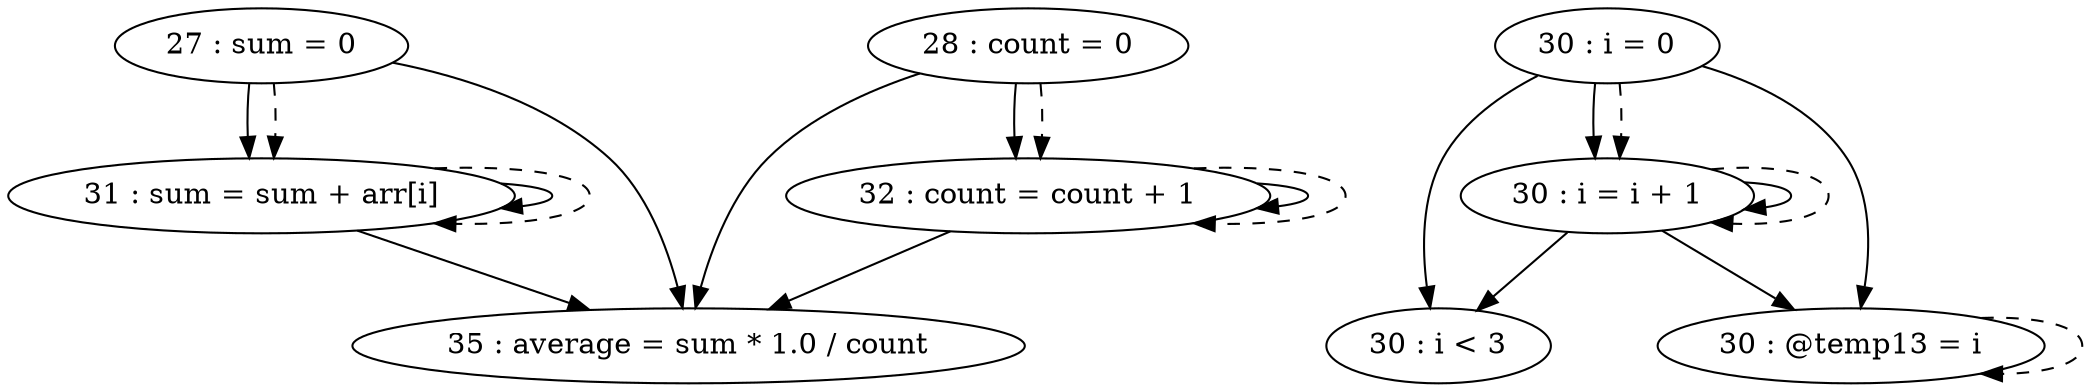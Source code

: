 digraph G {
"27 : sum = 0"
"27 : sum = 0" -> "31 : sum = sum + arr[i]"
"27 : sum = 0" -> "35 : average = sum * 1.0 / count"
"27 : sum = 0" -> "31 : sum = sum + arr[i]" [style=dashed]
"28 : count = 0"
"28 : count = 0" -> "35 : average = sum * 1.0 / count"
"28 : count = 0" -> "32 : count = count + 1"
"28 : count = 0" -> "32 : count = count + 1" [style=dashed]
"30 : i = 0"
"30 : i = 0" -> "30 : i < 3"
"30 : i = 0" -> "30 : @temp13 = i"
"30 : i = 0" -> "30 : i = i + 1"
"30 : i = 0" -> "30 : i = i + 1" [style=dashed]
"30 : i < 3"
"31 : sum = sum + arr[i]"
"31 : sum = sum + arr[i]" -> "31 : sum = sum + arr[i]"
"31 : sum = sum + arr[i]" -> "35 : average = sum * 1.0 / count"
"31 : sum = sum + arr[i]" -> "31 : sum = sum + arr[i]" [style=dashed]
"32 : count = count + 1"
"32 : count = count + 1" -> "35 : average = sum * 1.0 / count"
"32 : count = count + 1" -> "32 : count = count + 1"
"32 : count = count + 1" -> "32 : count = count + 1" [style=dashed]
"30 : @temp13 = i"
"30 : @temp13 = i" -> "30 : @temp13 = i" [style=dashed]
"30 : i = i + 1"
"30 : i = i + 1" -> "30 : i < 3"
"30 : i = i + 1" -> "30 : @temp13 = i"
"30 : i = i + 1" -> "30 : i = i + 1"
"30 : i = i + 1" -> "30 : i = i + 1" [style=dashed]
"35 : average = sum * 1.0 / count"
}